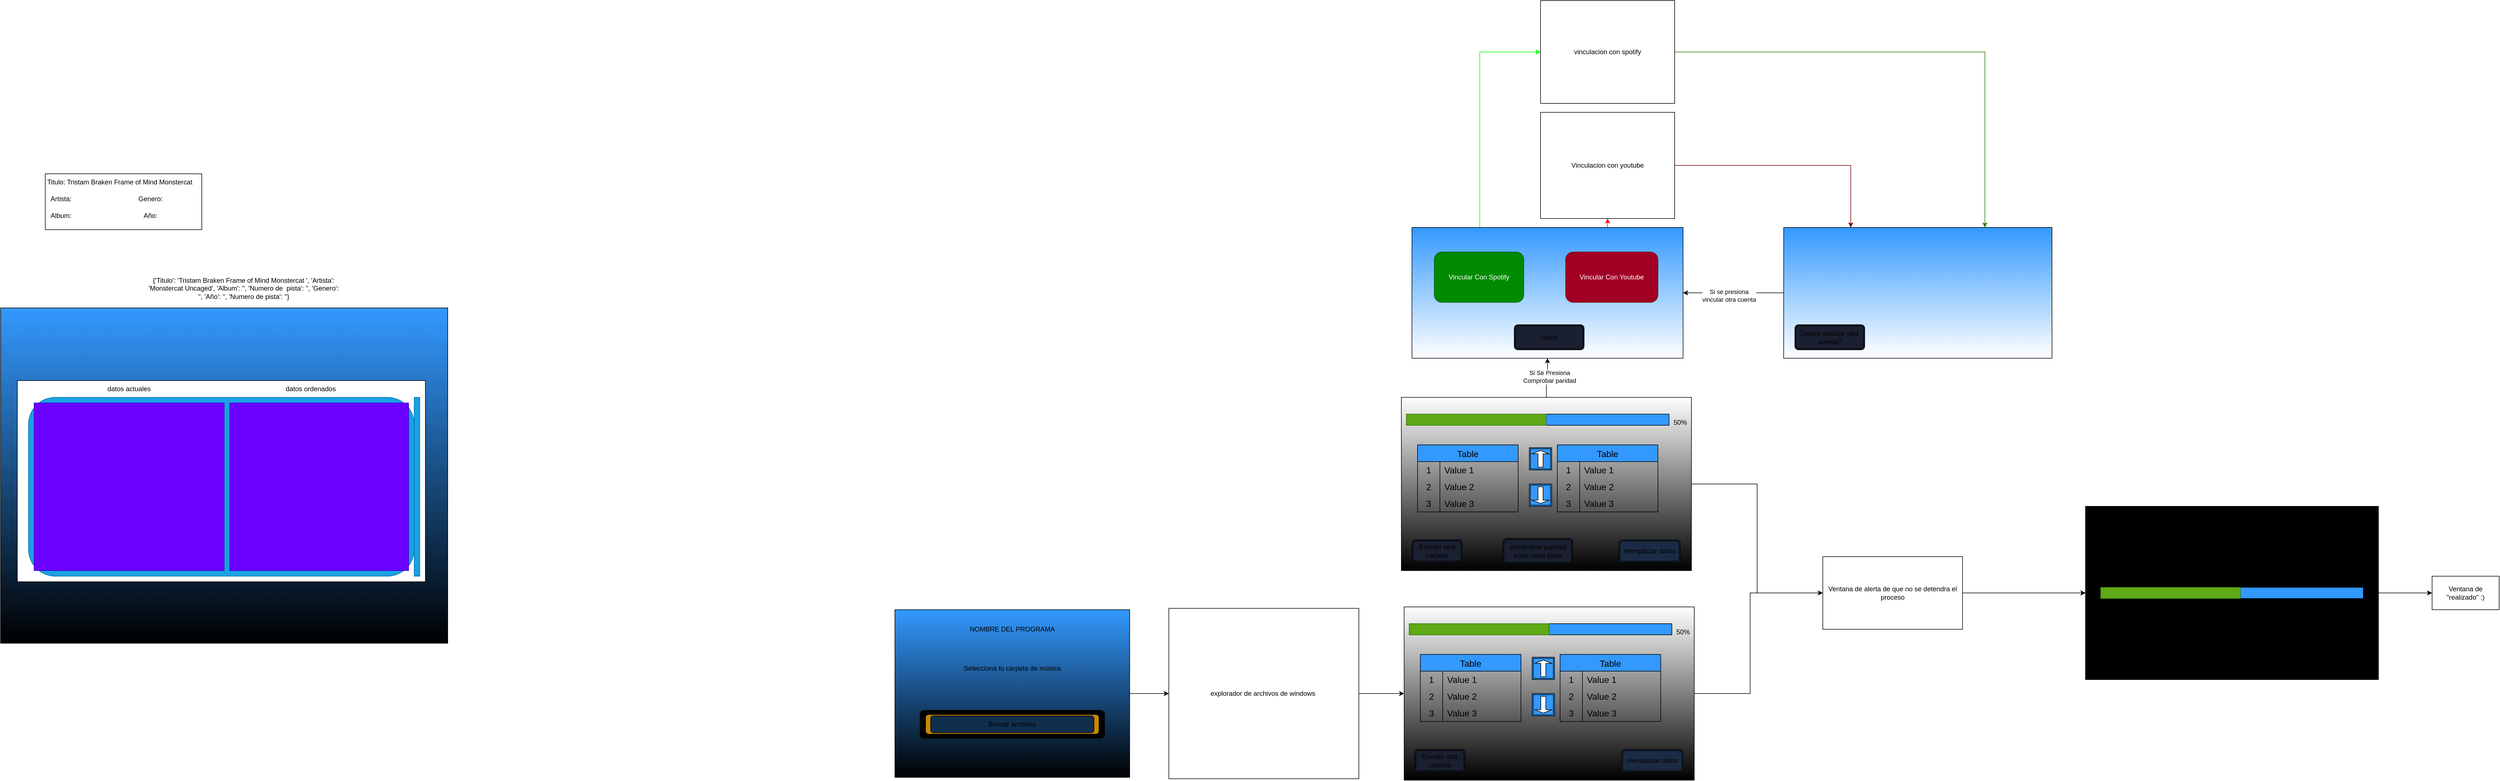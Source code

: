 <mxfile version="21.7.5" type="device">
  <diagram name="Página-1" id="TU1vtjwo4NS8Nu1-XrR9">
    <mxGraphModel dx="2373" dy="1599" grid="1" gridSize="10" guides="1" tooltips="1" connect="1" arrows="1" fold="1" page="1" pageScale="1" pageWidth="827" pageHeight="1169" math="0" shadow="0">
      <root>
        <mxCell id="0" />
        <mxCell id="1" parent="0" />
        <mxCell id="WTqiuRRFVawAqrXVnjz4-6" style="edgeStyle=orthogonalEdgeStyle;rounded=0;orthogonalLoop=1;jettySize=auto;html=1;exitX=1;exitY=0.5;exitDx=0;exitDy=0;entryX=0;entryY=0.5;entryDx=0;entryDy=0;" parent="1" source="WTqiuRRFVawAqrXVnjz4-1" target="WTqiuRRFVawAqrXVnjz4-5" edge="1">
          <mxGeometry relative="1" as="geometry" />
        </mxCell>
        <mxCell id="WTqiuRRFVawAqrXVnjz4-1" value="" style="rounded=0;whiteSpace=wrap;html=1;gradientColor=#000000;fillColor=#3399FF;gradientDirection=south;" parent="1" vertex="1">
          <mxGeometry x="70" y="100" width="420" height="300" as="geometry" />
        </mxCell>
        <mxCell id="WTqiuRRFVawAqrXVnjz4-2" value="NOMBRE DEL PROGRAMA" style="text;html=1;strokeColor=none;fillColor=none;align=center;verticalAlign=middle;whiteSpace=wrap;rounded=0;fontColor=#000000;" parent="1" vertex="1">
          <mxGeometry x="200" y="120" width="160" height="30" as="geometry" />
        </mxCell>
        <mxCell id="WTqiuRRFVawAqrXVnjz4-3" value="Selecciona tu carpeta de música" style="text;html=1;strokeColor=none;fillColor=none;align=center;verticalAlign=middle;whiteSpace=wrap;rounded=0;fontColor=#000000;" parent="1" vertex="1">
          <mxGeometry x="185" y="190" width="190" height="30" as="geometry" />
        </mxCell>
        <mxCell id="WTqiuRRFVawAqrXVnjz4-15" style="edgeStyle=orthogonalEdgeStyle;rounded=0;orthogonalLoop=1;jettySize=auto;html=1;exitX=1;exitY=0.5;exitDx=0;exitDy=0;entryX=0;entryY=0.5;entryDx=0;entryDy=0;" parent="1" source="WTqiuRRFVawAqrXVnjz4-5" target="WTqiuRRFVawAqrXVnjz4-14" edge="1">
          <mxGeometry relative="1" as="geometry" />
        </mxCell>
        <mxCell id="WTqiuRRFVawAqrXVnjz4-5" value="explorador de archivos de windows&amp;nbsp;" style="rounded=0;whiteSpace=wrap;html=1;" parent="1" vertex="1">
          <mxGeometry x="560" y="97.5" width="340" height="305" as="geometry" />
        </mxCell>
        <mxCell id="WTqiuRRFVawAqrXVnjz4-13" value="" style="group" parent="1" vertex="1" connectable="0">
          <mxGeometry x="115" y="280" width="330" height="50" as="geometry" />
        </mxCell>
        <mxCell id="WTqiuRRFVawAqrXVnjz4-4" value="Buscar archivos" style="rounded=1;whiteSpace=wrap;html=1;fillColor=#000000;movable=1;resizable=1;rotatable=1;deletable=1;editable=1;locked=0;connectable=1;" parent="WTqiuRRFVawAqrXVnjz4-13" vertex="1">
          <mxGeometry width="330" height="50" as="geometry" />
        </mxCell>
        <mxCell id="WTqiuRRFVawAqrXVnjz4-12" value="" style="rounded=1;whiteSpace=wrap;html=1;fillColor=#cc8800;" parent="WTqiuRRFVawAqrXVnjz4-13" vertex="1">
          <mxGeometry x="9.87" y="7.5" width="310.25" height="35" as="geometry" />
        </mxCell>
        <mxCell id="WTqiuRRFVawAqrXVnjz4-7" value="Buscar archivos" style="rounded=1;whiteSpace=wrap;html=1;fillColor=#102f4f;movable=1;resizable=1;rotatable=1;deletable=1;editable=1;locked=0;connectable=1;" parent="WTqiuRRFVawAqrXVnjz4-13" vertex="1">
          <mxGeometry x="18.87" y="10" width="292.25" height="30" as="geometry" />
        </mxCell>
        <mxCell id="WTqiuRRFVawAqrXVnjz4-116" style="edgeStyle=orthogonalEdgeStyle;rounded=0;orthogonalLoop=1;jettySize=auto;html=1;exitX=1;exitY=0.5;exitDx=0;exitDy=0;entryX=0;entryY=0.5;entryDx=0;entryDy=0;" parent="1" source="WTqiuRRFVawAqrXVnjz4-14" target="WTqiuRRFVawAqrXVnjz4-114" edge="1">
          <mxGeometry relative="1" as="geometry">
            <Array as="points">
              <mxPoint x="1600" y="250" />
              <mxPoint x="1600" y="70" />
            </Array>
          </mxGeometry>
        </mxCell>
        <mxCell id="WTqiuRRFVawAqrXVnjz4-14" value="" style="rounded=0;whiteSpace=wrap;html=1;gradientColor=#ffffff;gradientDirection=north;strokeColor=#000000;fillColor=#000000;" parent="1" vertex="1">
          <mxGeometry x="981" y="95" width="519" height="310" as="geometry" />
        </mxCell>
        <mxCell id="WTqiuRRFVawAqrXVnjz4-26" value="Table" style="shape=table;startSize=30;container=1;collapsible=0;childLayout=tableLayout;fixedRows=1;rowLines=0;fontStyle=0;strokeColor=default;fontSize=16;fillColor=#3399FF;" parent="1" vertex="1">
          <mxGeometry x="1010" y="180" width="180" height="120" as="geometry" />
        </mxCell>
        <mxCell id="WTqiuRRFVawAqrXVnjz4-27" value="" style="shape=tableRow;horizontal=0;startSize=0;swimlaneHead=0;swimlaneBody=0;top=0;left=0;bottom=0;right=0;collapsible=0;dropTarget=0;fillColor=none;points=[[0,0.5],[1,0.5]];portConstraint=eastwest;strokeColor=inherit;fontSize=16;" parent="WTqiuRRFVawAqrXVnjz4-26" vertex="1">
          <mxGeometry y="30" width="180" height="30" as="geometry" />
        </mxCell>
        <mxCell id="WTqiuRRFVawAqrXVnjz4-28" value="1" style="shape=partialRectangle;html=1;whiteSpace=wrap;connectable=0;fillColor=none;top=0;left=0;bottom=0;right=0;overflow=hidden;pointerEvents=1;strokeColor=inherit;fontSize=16;" parent="WTqiuRRFVawAqrXVnjz4-27" vertex="1">
          <mxGeometry width="40" height="30" as="geometry">
            <mxRectangle width="40" height="30" as="alternateBounds" />
          </mxGeometry>
        </mxCell>
        <mxCell id="WTqiuRRFVawAqrXVnjz4-29" value="Value 1" style="shape=partialRectangle;html=1;whiteSpace=wrap;connectable=0;fillColor=none;top=0;left=0;bottom=0;right=0;align=left;spacingLeft=6;overflow=hidden;strokeColor=inherit;fontSize=16;" parent="WTqiuRRFVawAqrXVnjz4-27" vertex="1">
          <mxGeometry x="40" width="140" height="30" as="geometry">
            <mxRectangle width="140" height="30" as="alternateBounds" />
          </mxGeometry>
        </mxCell>
        <mxCell id="WTqiuRRFVawAqrXVnjz4-30" value="" style="shape=tableRow;horizontal=0;startSize=0;swimlaneHead=0;swimlaneBody=0;top=0;left=0;bottom=0;right=0;collapsible=0;dropTarget=0;fillColor=none;points=[[0,0.5],[1,0.5]];portConstraint=eastwest;strokeColor=inherit;fontSize=16;" parent="WTqiuRRFVawAqrXVnjz4-26" vertex="1">
          <mxGeometry y="60" width="180" height="30" as="geometry" />
        </mxCell>
        <mxCell id="WTqiuRRFVawAqrXVnjz4-31" value="2" style="shape=partialRectangle;html=1;whiteSpace=wrap;connectable=0;fillColor=none;top=0;left=0;bottom=0;right=0;overflow=hidden;strokeColor=inherit;fontSize=16;" parent="WTqiuRRFVawAqrXVnjz4-30" vertex="1">
          <mxGeometry width="40" height="30" as="geometry">
            <mxRectangle width="40" height="30" as="alternateBounds" />
          </mxGeometry>
        </mxCell>
        <mxCell id="WTqiuRRFVawAqrXVnjz4-32" value="Value 2" style="shape=partialRectangle;html=1;whiteSpace=wrap;connectable=0;fillColor=none;top=0;left=0;bottom=0;right=0;align=left;spacingLeft=6;overflow=hidden;strokeColor=inherit;fontSize=16;" parent="WTqiuRRFVawAqrXVnjz4-30" vertex="1">
          <mxGeometry x="40" width="140" height="30" as="geometry">
            <mxRectangle width="140" height="30" as="alternateBounds" />
          </mxGeometry>
        </mxCell>
        <mxCell id="WTqiuRRFVawAqrXVnjz4-33" value="" style="shape=tableRow;horizontal=0;startSize=0;swimlaneHead=0;swimlaneBody=0;top=0;left=0;bottom=0;right=0;collapsible=0;dropTarget=0;fillColor=none;points=[[0,0.5],[1,0.5]];portConstraint=eastwest;strokeColor=inherit;fontSize=16;" parent="WTqiuRRFVawAqrXVnjz4-26" vertex="1">
          <mxGeometry y="90" width="180" height="30" as="geometry" />
        </mxCell>
        <mxCell id="WTqiuRRFVawAqrXVnjz4-34" value="3" style="shape=partialRectangle;html=1;whiteSpace=wrap;connectable=0;fillColor=none;top=0;left=0;bottom=0;right=0;overflow=hidden;strokeColor=inherit;fontSize=16;" parent="WTqiuRRFVawAqrXVnjz4-33" vertex="1">
          <mxGeometry width="40" height="30" as="geometry">
            <mxRectangle width="40" height="30" as="alternateBounds" />
          </mxGeometry>
        </mxCell>
        <mxCell id="WTqiuRRFVawAqrXVnjz4-35" value="Value 3" style="shape=partialRectangle;html=1;whiteSpace=wrap;connectable=0;fillColor=none;top=0;left=0;bottom=0;right=0;align=left;spacingLeft=6;overflow=hidden;strokeColor=inherit;fontSize=16;" parent="WTqiuRRFVawAqrXVnjz4-33" vertex="1">
          <mxGeometry x="40" width="140" height="30" as="geometry">
            <mxRectangle width="140" height="30" as="alternateBounds" />
          </mxGeometry>
        </mxCell>
        <mxCell id="WTqiuRRFVawAqrXVnjz4-36" value="Table" style="shape=table;startSize=30;container=1;collapsible=0;childLayout=tableLayout;fixedRows=1;rowLines=0;fontStyle=0;strokeColor=default;fontSize=16;fillColor=#3399FF;" parent="1" vertex="1">
          <mxGeometry x="1260" y="180" width="180" height="120" as="geometry" />
        </mxCell>
        <mxCell id="WTqiuRRFVawAqrXVnjz4-37" value="" style="shape=tableRow;horizontal=0;startSize=0;swimlaneHead=0;swimlaneBody=0;top=0;left=0;bottom=0;right=0;collapsible=0;dropTarget=0;fillColor=none;points=[[0,0.5],[1,0.5]];portConstraint=eastwest;strokeColor=inherit;fontSize=16;" parent="WTqiuRRFVawAqrXVnjz4-36" vertex="1">
          <mxGeometry y="30" width="180" height="30" as="geometry" />
        </mxCell>
        <mxCell id="WTqiuRRFVawAqrXVnjz4-38" value="1" style="shape=partialRectangle;html=1;whiteSpace=wrap;connectable=0;fillColor=none;top=0;left=0;bottom=0;right=0;overflow=hidden;pointerEvents=1;strokeColor=inherit;fontSize=16;" parent="WTqiuRRFVawAqrXVnjz4-37" vertex="1">
          <mxGeometry width="40" height="30" as="geometry">
            <mxRectangle width="40" height="30" as="alternateBounds" />
          </mxGeometry>
        </mxCell>
        <mxCell id="WTqiuRRFVawAqrXVnjz4-39" value="Value 1" style="shape=partialRectangle;html=1;whiteSpace=wrap;connectable=0;fillColor=none;top=0;left=0;bottom=0;right=0;align=left;spacingLeft=6;overflow=hidden;strokeColor=inherit;fontSize=16;" parent="WTqiuRRFVawAqrXVnjz4-37" vertex="1">
          <mxGeometry x="40" width="140" height="30" as="geometry">
            <mxRectangle width="140" height="30" as="alternateBounds" />
          </mxGeometry>
        </mxCell>
        <mxCell id="WTqiuRRFVawAqrXVnjz4-40" value="" style="shape=tableRow;horizontal=0;startSize=0;swimlaneHead=0;swimlaneBody=0;top=0;left=0;bottom=0;right=0;collapsible=0;dropTarget=0;fillColor=none;points=[[0,0.5],[1,0.5]];portConstraint=eastwest;strokeColor=inherit;fontSize=16;" parent="WTqiuRRFVawAqrXVnjz4-36" vertex="1">
          <mxGeometry y="60" width="180" height="30" as="geometry" />
        </mxCell>
        <mxCell id="WTqiuRRFVawAqrXVnjz4-41" value="2" style="shape=partialRectangle;html=1;whiteSpace=wrap;connectable=0;fillColor=none;top=0;left=0;bottom=0;right=0;overflow=hidden;strokeColor=inherit;fontSize=16;" parent="WTqiuRRFVawAqrXVnjz4-40" vertex="1">
          <mxGeometry width="40" height="30" as="geometry">
            <mxRectangle width="40" height="30" as="alternateBounds" />
          </mxGeometry>
        </mxCell>
        <mxCell id="WTqiuRRFVawAqrXVnjz4-42" value="Value 2" style="shape=partialRectangle;html=1;whiteSpace=wrap;connectable=0;fillColor=none;top=0;left=0;bottom=0;right=0;align=left;spacingLeft=6;overflow=hidden;strokeColor=inherit;fontSize=16;" parent="WTqiuRRFVawAqrXVnjz4-40" vertex="1">
          <mxGeometry x="40" width="140" height="30" as="geometry">
            <mxRectangle width="140" height="30" as="alternateBounds" />
          </mxGeometry>
        </mxCell>
        <mxCell id="WTqiuRRFVawAqrXVnjz4-43" value="" style="shape=tableRow;horizontal=0;startSize=0;swimlaneHead=0;swimlaneBody=0;top=0;left=0;bottom=0;right=0;collapsible=0;dropTarget=0;fillColor=none;points=[[0,0.5],[1,0.5]];portConstraint=eastwest;strokeColor=inherit;fontSize=16;" parent="WTqiuRRFVawAqrXVnjz4-36" vertex="1">
          <mxGeometry y="90" width="180" height="30" as="geometry" />
        </mxCell>
        <mxCell id="WTqiuRRFVawAqrXVnjz4-44" value="3" style="shape=partialRectangle;html=1;whiteSpace=wrap;connectable=0;fillColor=none;top=0;left=0;bottom=0;right=0;overflow=hidden;strokeColor=inherit;fontSize=16;" parent="WTqiuRRFVawAqrXVnjz4-43" vertex="1">
          <mxGeometry width="40" height="30" as="geometry">
            <mxRectangle width="40" height="30" as="alternateBounds" />
          </mxGeometry>
        </mxCell>
        <mxCell id="WTqiuRRFVawAqrXVnjz4-45" value="Value 3" style="shape=partialRectangle;html=1;whiteSpace=wrap;connectable=0;fillColor=none;top=0;left=0;bottom=0;right=0;align=left;spacingLeft=6;overflow=hidden;strokeColor=inherit;fontSize=16;" parent="WTqiuRRFVawAqrXVnjz4-43" vertex="1">
          <mxGeometry x="40" width="140" height="30" as="geometry">
            <mxRectangle width="140" height="30" as="alternateBounds" />
          </mxGeometry>
        </mxCell>
        <mxCell id="WTqiuRRFVawAqrXVnjz4-46" value="Escojer otra carpeta" style="shape=ext;double=1;rounded=1;whiteSpace=wrap;html=1;fillColor=#1a2031;" parent="1" vertex="1">
          <mxGeometry x="1000" y="350" width="90" height="40" as="geometry" />
        </mxCell>
        <mxCell id="WTqiuRRFVawAqrXVnjz4-47" value="reemplazar datos" style="shape=ext;double=1;rounded=1;whiteSpace=wrap;html=1;fillColor=#1c2b45;" parent="1" vertex="1">
          <mxGeometry x="1370" y="350" width="110" height="40" as="geometry" />
        </mxCell>
        <mxCell id="WTqiuRRFVawAqrXVnjz4-48" value="" style="shape=ext;double=1;whiteSpace=wrap;html=1;aspect=fixed;fillColor=#3399FF;" parent="1" vertex="1">
          <mxGeometry x="1210" y="185" width="40" height="40" as="geometry" />
        </mxCell>
        <mxCell id="WTqiuRRFVawAqrXVnjz4-49" value="" style="shape=ext;double=1;whiteSpace=wrap;html=1;aspect=fixed;fillColor=#3399FF;" parent="1" vertex="1">
          <mxGeometry x="1210" y="250" width="40" height="40" as="geometry" />
        </mxCell>
        <mxCell id="WTqiuRRFVawAqrXVnjz4-52" value="" style="html=1;points=[[0,0,0,0,5],[0,1,0,0,-5],[1,0,0,0,5],[1,1,0,0,-5]];perimeter=orthogonalPerimeter;outlineConnect=0;targetShapes=umlLifeline;portConstraint=eastwest;newEdgeStyle={&quot;curved&quot;:0,&quot;rounded&quot;:0};fillColor=#3399FF;" parent="1" vertex="1">
          <mxGeometry x="990" y="125" width="470" height="20" as="geometry" />
        </mxCell>
        <mxCell id="WTqiuRRFVawAqrXVnjz4-55" value="50%" style="text;html=1;strokeColor=none;fillColor=none;align=center;verticalAlign=middle;whiteSpace=wrap;rounded=0;" parent="1" vertex="1">
          <mxGeometry x="1450" y="125" width="60" height="30" as="geometry" />
        </mxCell>
        <mxCell id="WTqiuRRFVawAqrXVnjz4-56" value="" style="html=1;points=[[0,0,0,0,5],[0,1,0,0,-5],[1,0,0,0,5],[1,1,0,0,-5]];perimeter=orthogonalPerimeter;outlineConnect=0;targetShapes=umlLifeline;portConstraint=eastwest;newEdgeStyle={&quot;curved&quot;:0,&quot;rounded&quot;:0};fillColor=#60a917;fontColor=#ffffff;strokeColor=#2D7600;" parent="1" vertex="1">
          <mxGeometry x="990" y="125" width="250" height="20" as="geometry" />
        </mxCell>
        <mxCell id="WTqiuRRFVawAqrXVnjz4-58" value="" style="shape=singleArrow;direction=south;whiteSpace=wrap;html=1;fillColor=#FFFFFF;" parent="1" vertex="1">
          <mxGeometry x="1215" y="255" width="30" height="30" as="geometry" />
        </mxCell>
        <mxCell id="WTqiuRRFVawAqrXVnjz4-59" value="" style="shape=singleArrow;direction=north;whiteSpace=wrap;html=1;fillColor=#FFFFFF;" parent="1" vertex="1">
          <mxGeometry x="1215" y="190" width="30" height="30" as="geometry" />
        </mxCell>
        <mxCell id="WTqiuRRFVawAqrXVnjz4-97" style="edgeStyle=orthogonalEdgeStyle;rounded=0;orthogonalLoop=1;jettySize=auto;html=1;exitX=0.5;exitY=0;exitDx=0;exitDy=0;entryX=0.5;entryY=1;entryDx=0;entryDy=0;" parent="1" source="WTqiuRRFVawAqrXVnjz4-60" target="WTqiuRRFVawAqrXVnjz4-92" edge="1">
          <mxGeometry relative="1" as="geometry" />
        </mxCell>
        <mxCell id="WTqiuRRFVawAqrXVnjz4-98" value="Si Se Presiona&lt;br&gt;Comprobar paridad" style="edgeLabel;html=1;align=center;verticalAlign=middle;resizable=0;points=[];" parent="WTqiuRRFVawAqrXVnjz4-97" vertex="1" connectable="0">
          <mxGeometry x="0.098" y="-3" relative="1" as="geometry">
            <mxPoint as="offset" />
          </mxGeometry>
        </mxCell>
        <mxCell id="WTqiuRRFVawAqrXVnjz4-115" style="edgeStyle=orthogonalEdgeStyle;rounded=0;orthogonalLoop=1;jettySize=auto;html=1;exitX=1;exitY=0.5;exitDx=0;exitDy=0;" parent="1" source="WTqiuRRFVawAqrXVnjz4-121" target="WTqiuRRFVawAqrXVnjz4-114" edge="1">
          <mxGeometry relative="1" as="geometry">
            <Array as="points">
              <mxPoint x="1980" y="70" />
            </Array>
          </mxGeometry>
        </mxCell>
        <mxCell id="WTqiuRRFVawAqrXVnjz4-60" value="" style="rounded=0;whiteSpace=wrap;html=1;gradientColor=#ffffff;gradientDirection=north;strokeColor=#000000;fillColor=#000000;" parent="1" vertex="1">
          <mxGeometry x="976" y="-280" width="519" height="310" as="geometry" />
        </mxCell>
        <mxCell id="WTqiuRRFVawAqrXVnjz4-61" value="Table" style="shape=table;startSize=30;container=1;collapsible=0;childLayout=tableLayout;fixedRows=1;rowLines=0;fontStyle=0;strokeColor=default;fontSize=16;fillColor=#3399FF;" parent="1" vertex="1">
          <mxGeometry x="1005" y="-195" width="180" height="120" as="geometry" />
        </mxCell>
        <mxCell id="WTqiuRRFVawAqrXVnjz4-62" value="" style="shape=tableRow;horizontal=0;startSize=0;swimlaneHead=0;swimlaneBody=0;top=0;left=0;bottom=0;right=0;collapsible=0;dropTarget=0;fillColor=none;points=[[0,0.5],[1,0.5]];portConstraint=eastwest;strokeColor=inherit;fontSize=16;" parent="WTqiuRRFVawAqrXVnjz4-61" vertex="1">
          <mxGeometry y="30" width="180" height="30" as="geometry" />
        </mxCell>
        <mxCell id="WTqiuRRFVawAqrXVnjz4-63" value="1" style="shape=partialRectangle;html=1;whiteSpace=wrap;connectable=0;fillColor=none;top=0;left=0;bottom=0;right=0;overflow=hidden;pointerEvents=1;strokeColor=inherit;fontSize=16;" parent="WTqiuRRFVawAqrXVnjz4-62" vertex="1">
          <mxGeometry width="40" height="30" as="geometry">
            <mxRectangle width="40" height="30" as="alternateBounds" />
          </mxGeometry>
        </mxCell>
        <mxCell id="WTqiuRRFVawAqrXVnjz4-64" value="Value 1" style="shape=partialRectangle;html=1;whiteSpace=wrap;connectable=0;fillColor=none;top=0;left=0;bottom=0;right=0;align=left;spacingLeft=6;overflow=hidden;strokeColor=inherit;fontSize=16;" parent="WTqiuRRFVawAqrXVnjz4-62" vertex="1">
          <mxGeometry x="40" width="140" height="30" as="geometry">
            <mxRectangle width="140" height="30" as="alternateBounds" />
          </mxGeometry>
        </mxCell>
        <mxCell id="WTqiuRRFVawAqrXVnjz4-65" value="" style="shape=tableRow;horizontal=0;startSize=0;swimlaneHead=0;swimlaneBody=0;top=0;left=0;bottom=0;right=0;collapsible=0;dropTarget=0;fillColor=none;points=[[0,0.5],[1,0.5]];portConstraint=eastwest;strokeColor=inherit;fontSize=16;" parent="WTqiuRRFVawAqrXVnjz4-61" vertex="1">
          <mxGeometry y="60" width="180" height="30" as="geometry" />
        </mxCell>
        <mxCell id="WTqiuRRFVawAqrXVnjz4-66" value="2" style="shape=partialRectangle;html=1;whiteSpace=wrap;connectable=0;fillColor=none;top=0;left=0;bottom=0;right=0;overflow=hidden;strokeColor=inherit;fontSize=16;" parent="WTqiuRRFVawAqrXVnjz4-65" vertex="1">
          <mxGeometry width="40" height="30" as="geometry">
            <mxRectangle width="40" height="30" as="alternateBounds" />
          </mxGeometry>
        </mxCell>
        <mxCell id="WTqiuRRFVawAqrXVnjz4-67" value="Value 2" style="shape=partialRectangle;html=1;whiteSpace=wrap;connectable=0;fillColor=none;top=0;left=0;bottom=0;right=0;align=left;spacingLeft=6;overflow=hidden;strokeColor=inherit;fontSize=16;" parent="WTqiuRRFVawAqrXVnjz4-65" vertex="1">
          <mxGeometry x="40" width="140" height="30" as="geometry">
            <mxRectangle width="140" height="30" as="alternateBounds" />
          </mxGeometry>
        </mxCell>
        <mxCell id="WTqiuRRFVawAqrXVnjz4-68" value="" style="shape=tableRow;horizontal=0;startSize=0;swimlaneHead=0;swimlaneBody=0;top=0;left=0;bottom=0;right=0;collapsible=0;dropTarget=0;fillColor=none;points=[[0,0.5],[1,0.5]];portConstraint=eastwest;strokeColor=inherit;fontSize=16;" parent="WTqiuRRFVawAqrXVnjz4-61" vertex="1">
          <mxGeometry y="90" width="180" height="30" as="geometry" />
        </mxCell>
        <mxCell id="WTqiuRRFVawAqrXVnjz4-69" value="3" style="shape=partialRectangle;html=1;whiteSpace=wrap;connectable=0;fillColor=none;top=0;left=0;bottom=0;right=0;overflow=hidden;strokeColor=inherit;fontSize=16;" parent="WTqiuRRFVawAqrXVnjz4-68" vertex="1">
          <mxGeometry width="40" height="30" as="geometry">
            <mxRectangle width="40" height="30" as="alternateBounds" />
          </mxGeometry>
        </mxCell>
        <mxCell id="WTqiuRRFVawAqrXVnjz4-70" value="Value 3" style="shape=partialRectangle;html=1;whiteSpace=wrap;connectable=0;fillColor=none;top=0;left=0;bottom=0;right=0;align=left;spacingLeft=6;overflow=hidden;strokeColor=inherit;fontSize=16;" parent="WTqiuRRFVawAqrXVnjz4-68" vertex="1">
          <mxGeometry x="40" width="140" height="30" as="geometry">
            <mxRectangle width="140" height="30" as="alternateBounds" />
          </mxGeometry>
        </mxCell>
        <mxCell id="WTqiuRRFVawAqrXVnjz4-71" value="Table" style="shape=table;startSize=30;container=1;collapsible=0;childLayout=tableLayout;fixedRows=1;rowLines=0;fontStyle=0;strokeColor=default;fontSize=16;fillColor=#3399FF;" parent="1" vertex="1">
          <mxGeometry x="1255" y="-195" width="180" height="120" as="geometry" />
        </mxCell>
        <mxCell id="WTqiuRRFVawAqrXVnjz4-72" value="" style="shape=tableRow;horizontal=0;startSize=0;swimlaneHead=0;swimlaneBody=0;top=0;left=0;bottom=0;right=0;collapsible=0;dropTarget=0;fillColor=none;points=[[0,0.5],[1,0.5]];portConstraint=eastwest;strokeColor=inherit;fontSize=16;" parent="WTqiuRRFVawAqrXVnjz4-71" vertex="1">
          <mxGeometry y="30" width="180" height="30" as="geometry" />
        </mxCell>
        <mxCell id="WTqiuRRFVawAqrXVnjz4-73" value="1" style="shape=partialRectangle;html=1;whiteSpace=wrap;connectable=0;fillColor=none;top=0;left=0;bottom=0;right=0;overflow=hidden;pointerEvents=1;strokeColor=inherit;fontSize=16;" parent="WTqiuRRFVawAqrXVnjz4-72" vertex="1">
          <mxGeometry width="40" height="30" as="geometry">
            <mxRectangle width="40" height="30" as="alternateBounds" />
          </mxGeometry>
        </mxCell>
        <mxCell id="WTqiuRRFVawAqrXVnjz4-74" value="Value 1" style="shape=partialRectangle;html=1;whiteSpace=wrap;connectable=0;fillColor=none;top=0;left=0;bottom=0;right=0;align=left;spacingLeft=6;overflow=hidden;strokeColor=inherit;fontSize=16;" parent="WTqiuRRFVawAqrXVnjz4-72" vertex="1">
          <mxGeometry x="40" width="140" height="30" as="geometry">
            <mxRectangle width="140" height="30" as="alternateBounds" />
          </mxGeometry>
        </mxCell>
        <mxCell id="WTqiuRRFVawAqrXVnjz4-75" value="" style="shape=tableRow;horizontal=0;startSize=0;swimlaneHead=0;swimlaneBody=0;top=0;left=0;bottom=0;right=0;collapsible=0;dropTarget=0;fillColor=none;points=[[0,0.5],[1,0.5]];portConstraint=eastwest;strokeColor=inherit;fontSize=16;" parent="WTqiuRRFVawAqrXVnjz4-71" vertex="1">
          <mxGeometry y="60" width="180" height="30" as="geometry" />
        </mxCell>
        <mxCell id="WTqiuRRFVawAqrXVnjz4-76" value="2" style="shape=partialRectangle;html=1;whiteSpace=wrap;connectable=0;fillColor=none;top=0;left=0;bottom=0;right=0;overflow=hidden;strokeColor=inherit;fontSize=16;" parent="WTqiuRRFVawAqrXVnjz4-75" vertex="1">
          <mxGeometry width="40" height="30" as="geometry">
            <mxRectangle width="40" height="30" as="alternateBounds" />
          </mxGeometry>
        </mxCell>
        <mxCell id="WTqiuRRFVawAqrXVnjz4-77" value="Value 2" style="shape=partialRectangle;html=1;whiteSpace=wrap;connectable=0;fillColor=none;top=0;left=0;bottom=0;right=0;align=left;spacingLeft=6;overflow=hidden;strokeColor=inherit;fontSize=16;" parent="WTqiuRRFVawAqrXVnjz4-75" vertex="1">
          <mxGeometry x="40" width="140" height="30" as="geometry">
            <mxRectangle width="140" height="30" as="alternateBounds" />
          </mxGeometry>
        </mxCell>
        <mxCell id="WTqiuRRFVawAqrXVnjz4-78" value="" style="shape=tableRow;horizontal=0;startSize=0;swimlaneHead=0;swimlaneBody=0;top=0;left=0;bottom=0;right=0;collapsible=0;dropTarget=0;fillColor=none;points=[[0,0.5],[1,0.5]];portConstraint=eastwest;strokeColor=inherit;fontSize=16;" parent="WTqiuRRFVawAqrXVnjz4-71" vertex="1">
          <mxGeometry y="90" width="180" height="30" as="geometry" />
        </mxCell>
        <mxCell id="WTqiuRRFVawAqrXVnjz4-79" value="3" style="shape=partialRectangle;html=1;whiteSpace=wrap;connectable=0;fillColor=none;top=0;left=0;bottom=0;right=0;overflow=hidden;strokeColor=inherit;fontSize=16;" parent="WTqiuRRFVawAqrXVnjz4-78" vertex="1">
          <mxGeometry width="40" height="30" as="geometry">
            <mxRectangle width="40" height="30" as="alternateBounds" />
          </mxGeometry>
        </mxCell>
        <mxCell id="WTqiuRRFVawAqrXVnjz4-80" value="Value 3" style="shape=partialRectangle;html=1;whiteSpace=wrap;connectable=0;fillColor=none;top=0;left=0;bottom=0;right=0;align=left;spacingLeft=6;overflow=hidden;strokeColor=inherit;fontSize=16;" parent="WTqiuRRFVawAqrXVnjz4-78" vertex="1">
          <mxGeometry x="40" width="140" height="30" as="geometry">
            <mxRectangle width="140" height="30" as="alternateBounds" />
          </mxGeometry>
        </mxCell>
        <mxCell id="WTqiuRRFVawAqrXVnjz4-81" value="Escojer otra carpeta" style="shape=ext;double=1;rounded=1;whiteSpace=wrap;html=1;fillColor=#1a2031;" parent="1" vertex="1">
          <mxGeometry x="995" y="-25" width="90" height="40" as="geometry" />
        </mxCell>
        <mxCell id="WTqiuRRFVawAqrXVnjz4-82" value="reemplazar datos" style="shape=ext;double=1;rounded=1;whiteSpace=wrap;html=1;fillColor=#1c2b45;" parent="1" vertex="1">
          <mxGeometry x="1365" y="-25" width="110" height="40" as="geometry" />
        </mxCell>
        <mxCell id="WTqiuRRFVawAqrXVnjz4-83" value="" style="shape=ext;double=1;whiteSpace=wrap;html=1;aspect=fixed;fillColor=#3399FF;" parent="1" vertex="1">
          <mxGeometry x="1205" y="-190" width="40" height="40" as="geometry" />
        </mxCell>
        <mxCell id="WTqiuRRFVawAqrXVnjz4-84" value="" style="shape=ext;double=1;whiteSpace=wrap;html=1;aspect=fixed;fillColor=#3399FF;" parent="1" vertex="1">
          <mxGeometry x="1205" y="-125" width="40" height="40" as="geometry" />
        </mxCell>
        <mxCell id="WTqiuRRFVawAqrXVnjz4-85" value="" style="html=1;points=[[0,0,0,0,5],[0,1,0,0,-5],[1,0,0,0,5],[1,1,0,0,-5]];perimeter=orthogonalPerimeter;outlineConnect=0;targetShapes=umlLifeline;portConstraint=eastwest;newEdgeStyle={&quot;curved&quot;:0,&quot;rounded&quot;:0};fillColor=#3399FF;" parent="1" vertex="1">
          <mxGeometry x="985" y="-250" width="470" height="20" as="geometry" />
        </mxCell>
        <mxCell id="WTqiuRRFVawAqrXVnjz4-86" value="50%" style="text;html=1;strokeColor=none;fillColor=none;align=center;verticalAlign=middle;whiteSpace=wrap;rounded=0;" parent="1" vertex="1">
          <mxGeometry x="1445" y="-250" width="60" height="30" as="geometry" />
        </mxCell>
        <mxCell id="WTqiuRRFVawAqrXVnjz4-87" value="" style="html=1;points=[[0,0,0,0,5],[0,1,0,0,-5],[1,0,0,0,5],[1,1,0,0,-5]];perimeter=orthogonalPerimeter;outlineConnect=0;targetShapes=umlLifeline;portConstraint=eastwest;newEdgeStyle={&quot;curved&quot;:0,&quot;rounded&quot;:0};fillColor=#60a917;fontColor=#ffffff;strokeColor=#2D7600;" parent="1" vertex="1">
          <mxGeometry x="985" y="-250" width="250" height="20" as="geometry" />
        </mxCell>
        <mxCell id="WTqiuRRFVawAqrXVnjz4-88" value="" style="shape=singleArrow;direction=south;whiteSpace=wrap;html=1;fillColor=#FFFFFF;" parent="1" vertex="1">
          <mxGeometry x="1210" y="-120" width="30" height="30" as="geometry" />
        </mxCell>
        <mxCell id="WTqiuRRFVawAqrXVnjz4-89" value="" style="shape=singleArrow;direction=north;whiteSpace=wrap;html=1;fillColor=#FFFFFF;" parent="1" vertex="1">
          <mxGeometry x="1210" y="-185" width="30" height="30" as="geometry" />
        </mxCell>
        <mxCell id="WTqiuRRFVawAqrXVnjz4-90" value="comprobar paridad entre otras listas" style="shape=ext;double=1;rounded=1;whiteSpace=wrap;html=1;fillColor=#1a2031;" parent="1" vertex="1">
          <mxGeometry x="1157.5" y="-27.5" width="125" height="45" as="geometry" />
        </mxCell>
        <mxCell id="WTqiuRRFVawAqrXVnjz4-102" style="edgeStyle=orthogonalEdgeStyle;rounded=0;orthogonalLoop=1;jettySize=auto;html=1;exitX=0.75;exitY=0;exitDx=0;exitDy=0;entryX=0.5;entryY=1;entryDx=0;entryDy=0;strokeColor=#FF0000;" parent="1" source="WTqiuRRFVawAqrXVnjz4-92" target="WTqiuRRFVawAqrXVnjz4-100" edge="1">
          <mxGeometry relative="1" as="geometry" />
        </mxCell>
        <mxCell id="WTqiuRRFVawAqrXVnjz4-103" style="edgeStyle=orthogonalEdgeStyle;rounded=0;orthogonalLoop=1;jettySize=auto;html=1;exitX=0.25;exitY=0;exitDx=0;exitDy=0;entryX=0;entryY=0.5;entryDx=0;entryDy=0;strokeColor=#00FF00;" parent="1" source="WTqiuRRFVawAqrXVnjz4-92" target="WTqiuRRFVawAqrXVnjz4-99" edge="1">
          <mxGeometry relative="1" as="geometry" />
        </mxCell>
        <mxCell id="WTqiuRRFVawAqrXVnjz4-92" value="" style="rounded=0;whiteSpace=wrap;html=1;gradientColor=#3399FF;gradientDirection=north;" parent="1" vertex="1">
          <mxGeometry x="995" y="-584" width="485" height="234" as="geometry" />
        </mxCell>
        <mxCell id="WTqiuRRFVawAqrXVnjz4-93" value="Vincular Con Spotify" style="rounded=1;whiteSpace=wrap;html=1;fillColor=#008a00;fontColor=#ffffff;strokeColor=#005700;" parent="1" vertex="1">
          <mxGeometry x="1035" y="-540" width="160" height="90" as="geometry" />
        </mxCell>
        <mxCell id="WTqiuRRFVawAqrXVnjz4-94" value="Vincular Con Youtube" style="rounded=1;whiteSpace=wrap;html=1;fillColor=#a20025;fontColor=#ffffff;strokeColor=#6F0000;" parent="1" vertex="1">
          <mxGeometry x="1270" y="-540" width="165" height="90" as="geometry" />
        </mxCell>
        <mxCell id="WTqiuRRFVawAqrXVnjz4-96" value="Volver" style="shape=ext;double=1;rounded=1;whiteSpace=wrap;html=1;fillColor=#1a2031;" parent="1" vertex="1">
          <mxGeometry x="1178" y="-410" width="125" height="45" as="geometry" />
        </mxCell>
        <mxCell id="WTqiuRRFVawAqrXVnjz4-110" style="edgeStyle=orthogonalEdgeStyle;rounded=0;orthogonalLoop=1;jettySize=auto;html=1;exitX=1;exitY=0.5;exitDx=0;exitDy=0;entryX=0.75;entryY=0;entryDx=0;entryDy=0;fillColor=#60a917;strokeColor=#2D7600;" parent="1" source="WTqiuRRFVawAqrXVnjz4-99" target="WTqiuRRFVawAqrXVnjz4-106" edge="1">
          <mxGeometry relative="1" as="geometry" />
        </mxCell>
        <mxCell id="WTqiuRRFVawAqrXVnjz4-99" value="vinculacion con spotify" style="rounded=0;whiteSpace=wrap;html=1;" parent="1" vertex="1">
          <mxGeometry x="1225" y="-990" width="240" height="184" as="geometry" />
        </mxCell>
        <mxCell id="WTqiuRRFVawAqrXVnjz4-111" style="edgeStyle=orthogonalEdgeStyle;rounded=0;orthogonalLoop=1;jettySize=auto;html=1;exitX=1;exitY=0.5;exitDx=0;exitDy=0;entryX=0.25;entryY=0;entryDx=0;entryDy=0;fillColor=#a20025;strokeColor=#6F0000;" parent="1" source="WTqiuRRFVawAqrXVnjz4-100" target="WTqiuRRFVawAqrXVnjz4-106" edge="1">
          <mxGeometry relative="1" as="geometry" />
        </mxCell>
        <mxCell id="WTqiuRRFVawAqrXVnjz4-100" value="Vinculacion con youtube" style="rounded=0;whiteSpace=wrap;html=1;" parent="1" vertex="1">
          <mxGeometry x="1225" y="-790" width="240" height="190" as="geometry" />
        </mxCell>
        <mxCell id="WTqiuRRFVawAqrXVnjz4-108" style="edgeStyle=orthogonalEdgeStyle;rounded=0;orthogonalLoop=1;jettySize=auto;html=1;exitX=0;exitY=0.5;exitDx=0;exitDy=0;entryX=1;entryY=0.5;entryDx=0;entryDy=0;" parent="1" source="WTqiuRRFVawAqrXVnjz4-106" target="WTqiuRRFVawAqrXVnjz4-92" edge="1">
          <mxGeometry relative="1" as="geometry" />
        </mxCell>
        <mxCell id="WTqiuRRFVawAqrXVnjz4-113" value="Si se presiona &lt;br&gt;vincular otra cuenta" style="edgeLabel;html=1;align=center;verticalAlign=middle;resizable=0;points=[];" parent="WTqiuRRFVawAqrXVnjz4-108" vertex="1" connectable="0">
          <mxGeometry x="0.089" y="5" relative="1" as="geometry">
            <mxPoint as="offset" />
          </mxGeometry>
        </mxCell>
        <mxCell id="WTqiuRRFVawAqrXVnjz4-106" value="" style="rounded=0;whiteSpace=wrap;html=1;gradientColor=#3399FF;gradientDirection=north;" parent="1" vertex="1">
          <mxGeometry x="1660" y="-584" width="480" height="234" as="geometry" />
        </mxCell>
        <mxCell id="WTqiuRRFVawAqrXVnjz4-112" value="Desea vincular otra cuenta?" style="shape=ext;double=1;rounded=1;whiteSpace=wrap;html=1;fillColor=#1a2031;" parent="1" vertex="1">
          <mxGeometry x="1680" y="-410" width="125" height="45" as="geometry" />
        </mxCell>
        <mxCell id="WTqiuRRFVawAqrXVnjz4-124" style="edgeStyle=orthogonalEdgeStyle;rounded=0;orthogonalLoop=1;jettySize=auto;html=1;exitX=1;exitY=0.5;exitDx=0;exitDy=0;" parent="1" source="WTqiuRRFVawAqrXVnjz4-114" target="WTqiuRRFVawAqrXVnjz4-123" edge="1">
          <mxGeometry relative="1" as="geometry" />
        </mxCell>
        <mxCell id="WTqiuRRFVawAqrXVnjz4-114" value="" style="rounded=0;whiteSpace=wrap;html=1;gradientColor=default;gradientDirection=north;fillColor=#000000;" parent="1" vertex="1">
          <mxGeometry x="2200" y="-85" width="524" height="310" as="geometry" />
        </mxCell>
        <mxCell id="WTqiuRRFVawAqrXVnjz4-117" value="" style="html=1;points=[[0,0,0,0,5],[0,1,0,0,-5],[1,0,0,0,5],[1,1,0,0,-5]];perimeter=orthogonalPerimeter;outlineConnect=0;targetShapes=umlLifeline;portConstraint=eastwest;newEdgeStyle={&quot;curved&quot;:0,&quot;rounded&quot;:0};fillColor=#3399FF;" parent="1" vertex="1">
          <mxGeometry x="2227" y="60" width="470" height="20" as="geometry" />
        </mxCell>
        <mxCell id="WTqiuRRFVawAqrXVnjz4-118" value="" style="html=1;points=[[0,0,0,0,5],[0,1,0,0,-5],[1,0,0,0,5],[1,1,0,0,-5]];perimeter=orthogonalPerimeter;outlineConnect=0;targetShapes=umlLifeline;portConstraint=eastwest;newEdgeStyle={&quot;curved&quot;:0,&quot;rounded&quot;:0};fillColor=#60a917;fontColor=#ffffff;strokeColor=#2D7600;" parent="1" vertex="1">
          <mxGeometry x="2227" y="60" width="250" height="20" as="geometry" />
        </mxCell>
        <mxCell id="WTqiuRRFVawAqrXVnjz4-119" value="50%" style="text;html=1;strokeColor=none;fillColor=none;align=center;verticalAlign=middle;whiteSpace=wrap;rounded=0;" parent="1" vertex="1">
          <mxGeometry x="2432" y="100" width="60" height="30" as="geometry" />
        </mxCell>
        <mxCell id="WTqiuRRFVawAqrXVnjz4-120" value="&lt;font style=&quot;font-size: 30px;&quot;&gt;Reemplazando metadatos&lt;/font&gt;" style="text;html=1;align=center;verticalAlign=middle;resizable=0;points=[];autosize=1;strokeColor=none;fillColor=none;" parent="1" vertex="1">
          <mxGeometry x="2277" y="-10" width="370" height="50" as="geometry" />
        </mxCell>
        <mxCell id="WTqiuRRFVawAqrXVnjz4-122" value="" style="edgeStyle=orthogonalEdgeStyle;rounded=0;orthogonalLoop=1;jettySize=auto;html=1;exitX=1;exitY=0.5;exitDx=0;exitDy=0;" parent="1" source="WTqiuRRFVawAqrXVnjz4-60" target="WTqiuRRFVawAqrXVnjz4-121" edge="1">
          <mxGeometry relative="1" as="geometry">
            <mxPoint x="1495" y="-125" as="sourcePoint" />
            <mxPoint x="2200" y="70" as="targetPoint" />
            <Array as="points" />
          </mxGeometry>
        </mxCell>
        <mxCell id="WTqiuRRFVawAqrXVnjz4-121" value="Ventana de alerta de que no se detendra el proceso" style="rounded=0;whiteSpace=wrap;html=1;" parent="1" vertex="1">
          <mxGeometry x="1730" y="5" width="250" height="130" as="geometry" />
        </mxCell>
        <mxCell id="WTqiuRRFVawAqrXVnjz4-123" value="Ventana de &quot;realizado&quot; :)" style="rounded=0;whiteSpace=wrap;html=1;" parent="1" vertex="1">
          <mxGeometry x="2820" y="40" width="120" height="60" as="geometry" />
        </mxCell>
        <mxCell id="_kCExjDt20hWnai7d_NF-1" value="" style="rounded=0;whiteSpace=wrap;html=1;gradientColor=#000000;fillColor=#3399FF;gradientDirection=south;" parent="1" vertex="1">
          <mxGeometry x="-1530" y="-440" width="800" height="600" as="geometry" />
        </mxCell>
        <mxCell id="vFUyh0vmtfQ6-r6KQ1nD-1" value="" style="rounded=0;whiteSpace=wrap;html=1;" parent="1" vertex="1">
          <mxGeometry x="-1500" y="-310" width="730" height="360" as="geometry" />
        </mxCell>
        <mxCell id="vFUyh0vmtfQ6-r6KQ1nD-2" value="" style="rounded=1;whiteSpace=wrap;html=1;fillColor=#1ba1e2;fontColor=#ffffff;strokeColor=#006EAF;" parent="1" vertex="1">
          <mxGeometry x="-1480" y="-280" width="690" height="320" as="geometry" />
        </mxCell>
        <mxCell id="vFUyh0vmtfQ6-r6KQ1nD-3" value="" style="rounded=0;whiteSpace=wrap;html=1;fillColor=#1ba1e2;fontColor=#ffffff;strokeColor=#006EAF;" parent="1" vertex="1">
          <mxGeometry x="-790" y="-280" width="10" height="320" as="geometry" />
        </mxCell>
        <mxCell id="vFUyh0vmtfQ6-r6KQ1nD-4" value="" style="rounded=0;whiteSpace=wrap;html=1;fillColor=#6a00ff;fontColor=#ffffff;strokeColor=#3700CC;" parent="1" vertex="1">
          <mxGeometry x="-1470" y="-270" width="340" height="300" as="geometry" />
        </mxCell>
        <mxCell id="vFUyh0vmtfQ6-r6KQ1nD-5" value="" style="rounded=0;whiteSpace=wrap;html=1;fillColor=#6a00ff;fontColor=#ffffff;strokeColor=#3700CC;" parent="1" vertex="1">
          <mxGeometry x="-1120" y="-270" width="320" height="300" as="geometry" />
        </mxCell>
        <mxCell id="vFUyh0vmtfQ6-r6KQ1nD-6" value="datos actuales" style="text;html=1;strokeColor=none;fillColor=none;align=center;verticalAlign=middle;whiteSpace=wrap;rounded=0;" parent="1" vertex="1">
          <mxGeometry x="-1370" y="-310" width="140" height="30" as="geometry" />
        </mxCell>
        <mxCell id="vFUyh0vmtfQ6-r6KQ1nD-7" value="datos ordenados" style="text;html=1;strokeColor=none;fillColor=none;align=center;verticalAlign=middle;whiteSpace=wrap;rounded=0;" parent="1" vertex="1">
          <mxGeometry x="-1040" y="-310" width="130" height="30" as="geometry" />
        </mxCell>
        <mxCell id="Q9hGUMgiGR3vey2h18Wr-1" value="" style="rounded=0;whiteSpace=wrap;html=1;" vertex="1" parent="1">
          <mxGeometry x="-1450" y="-680" width="280" height="100" as="geometry" />
        </mxCell>
        <mxCell id="Q9hGUMgiGR3vey2h18Wr-2" value="{&#39;Titulo&#39;: &#39;Tristam Braken Frame of Mind Monstercat &#39;, &#39;Artista&#39;: &#39;Monstercat Uncaged&#39;, &#39;Album&#39;: &#39;&#39;, &#39;Numero de&amp;nbsp; pista&#39;: &#39;&#39;, &#39;Genero&#39;: &#39;&#39;, &#39;Año&#39;: &#39;&#39;, &#39;Numero de pista&#39;: &#39;&#39;}" style="text;html=1;strokeColor=none;fillColor=none;align=center;verticalAlign=middle;whiteSpace=wrap;rounded=0;" vertex="1" parent="1">
          <mxGeometry x="-1270" y="-530" width="350" height="110" as="geometry" />
        </mxCell>
        <mxCell id="Q9hGUMgiGR3vey2h18Wr-3" value="Titulo: Tristam Braken Frame of Mind Monstercat&amp;nbsp;" style="text;html=1;strokeColor=none;fillColor=none;align=center;verticalAlign=middle;whiteSpace=wrap;rounded=0;" vertex="1" parent="1">
          <mxGeometry x="-1460" y="-680" width="290" height="30" as="geometry" />
        </mxCell>
        <mxCell id="Q9hGUMgiGR3vey2h18Wr-4" value="Artista:&amp;nbsp;" style="text;html=1;strokeColor=none;fillColor=none;align=center;verticalAlign=middle;whiteSpace=wrap;rounded=0;" vertex="1" parent="1">
          <mxGeometry x="-1450" y="-650" width="60" height="30" as="geometry" />
        </mxCell>
        <mxCell id="Q9hGUMgiGR3vey2h18Wr-5" value="Album:&amp;nbsp;" style="text;html=1;strokeColor=none;fillColor=none;align=center;verticalAlign=middle;whiteSpace=wrap;rounded=0;" vertex="1" parent="1">
          <mxGeometry x="-1450" y="-620" width="60" height="30" as="geometry" />
        </mxCell>
        <mxCell id="Q9hGUMgiGR3vey2h18Wr-6" value="Genero:&amp;nbsp;" style="text;html=1;strokeColor=none;fillColor=none;align=center;verticalAlign=middle;whiteSpace=wrap;rounded=0;" vertex="1" parent="1">
          <mxGeometry x="-1290" y="-650" width="60" height="30" as="geometry" />
        </mxCell>
        <mxCell id="Q9hGUMgiGR3vey2h18Wr-7" value="Año:&amp;nbsp;" style="text;html=1;strokeColor=none;fillColor=none;align=center;verticalAlign=middle;whiteSpace=wrap;rounded=0;" vertex="1" parent="1">
          <mxGeometry x="-1290" y="-620" width="60" height="30" as="geometry" />
        </mxCell>
      </root>
    </mxGraphModel>
  </diagram>
</mxfile>
